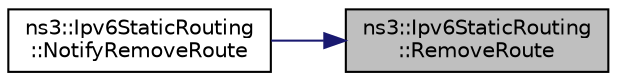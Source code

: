 digraph "ns3::Ipv6StaticRouting::RemoveRoute"
{
 // LATEX_PDF_SIZE
  edge [fontname="Helvetica",fontsize="10",labelfontname="Helvetica",labelfontsize="10"];
  node [fontname="Helvetica",fontsize="10",shape=record];
  rankdir="RL";
  Node1 [label="ns3::Ipv6StaticRouting\l::RemoveRoute",height=0.2,width=0.4,color="black", fillcolor="grey75", style="filled", fontcolor="black",tooltip="Remove a route from the routing table."];
  Node1 -> Node2 [dir="back",color="midnightblue",fontsize="10",style="solid",fontname="Helvetica"];
  Node2 [label="ns3::Ipv6StaticRouting\l::NotifyRemoveRoute",height=0.2,width=0.4,color="black", fillcolor="white", style="filled",URL="$classns3_1_1_ipv6_static_routing.html#aee1c676f218334e82bbbaf695aa93514",tooltip="Notify route removing."];
}
